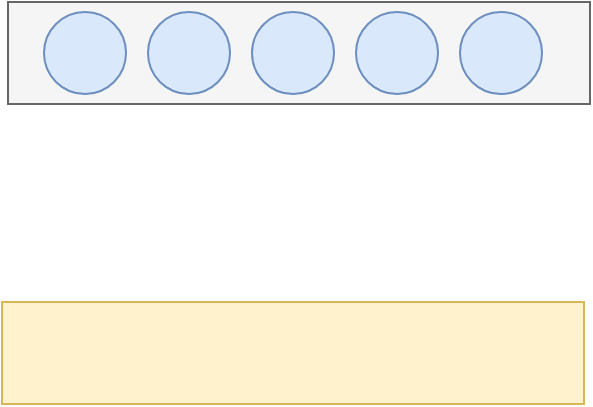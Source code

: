 <mxfile>
    <diagram id="S1IopnImNjeOyVViGz-k" name="第 1 页">
        <mxGraphModel dx="730" dy="445" grid="0" gridSize="10" guides="1" tooltips="1" connect="1" arrows="1" fold="1" page="1" pageScale="1" pageWidth="1920" pageHeight="1200" math="0" shadow="0">
            <root>
                <mxCell id="0"/>
                <mxCell id="1" parent="0"/>
                <mxCell id="2" value="" style="rounded=0;whiteSpace=wrap;html=1;fillColor=#f5f5f5;fontColor=#333333;strokeColor=#666666;" vertex="1" parent="1">
                    <mxGeometry x="298" y="56" width="291" height="51" as="geometry"/>
                </mxCell>
                <mxCell id="3" value="" style="ellipse;whiteSpace=wrap;html=1;aspect=fixed;fillColor=#dae8fc;strokeColor=#6c8ebf;" vertex="1" parent="1">
                    <mxGeometry x="316" y="61" width="41" height="41" as="geometry"/>
                </mxCell>
                <mxCell id="4" value="" style="ellipse;whiteSpace=wrap;html=1;aspect=fixed;fillColor=#dae8fc;strokeColor=#6c8ebf;" vertex="1" parent="1">
                    <mxGeometry x="368" y="61" width="41" height="41" as="geometry"/>
                </mxCell>
                <mxCell id="5" value="" style="ellipse;whiteSpace=wrap;html=1;aspect=fixed;fillColor=#dae8fc;strokeColor=#6c8ebf;" vertex="1" parent="1">
                    <mxGeometry x="420" y="61" width="41" height="41" as="geometry"/>
                </mxCell>
                <mxCell id="6" value="" style="ellipse;whiteSpace=wrap;html=1;aspect=fixed;fillColor=#dae8fc;strokeColor=#6c8ebf;" vertex="1" parent="1">
                    <mxGeometry x="472" y="61" width="41" height="41" as="geometry"/>
                </mxCell>
                <mxCell id="7" value="" style="ellipse;whiteSpace=wrap;html=1;aspect=fixed;fillColor=#dae8fc;strokeColor=#6c8ebf;" vertex="1" parent="1">
                    <mxGeometry x="524" y="61" width="41" height="41" as="geometry"/>
                </mxCell>
                <mxCell id="8" value="" style="rounded=0;whiteSpace=wrap;html=1;fillColor=#fff2cc;strokeColor=#d6b656;" vertex="1" parent="1">
                    <mxGeometry x="295" y="206" width="291" height="51" as="geometry"/>
                </mxCell>
            </root>
        </mxGraphModel>
    </diagram>
</mxfile>